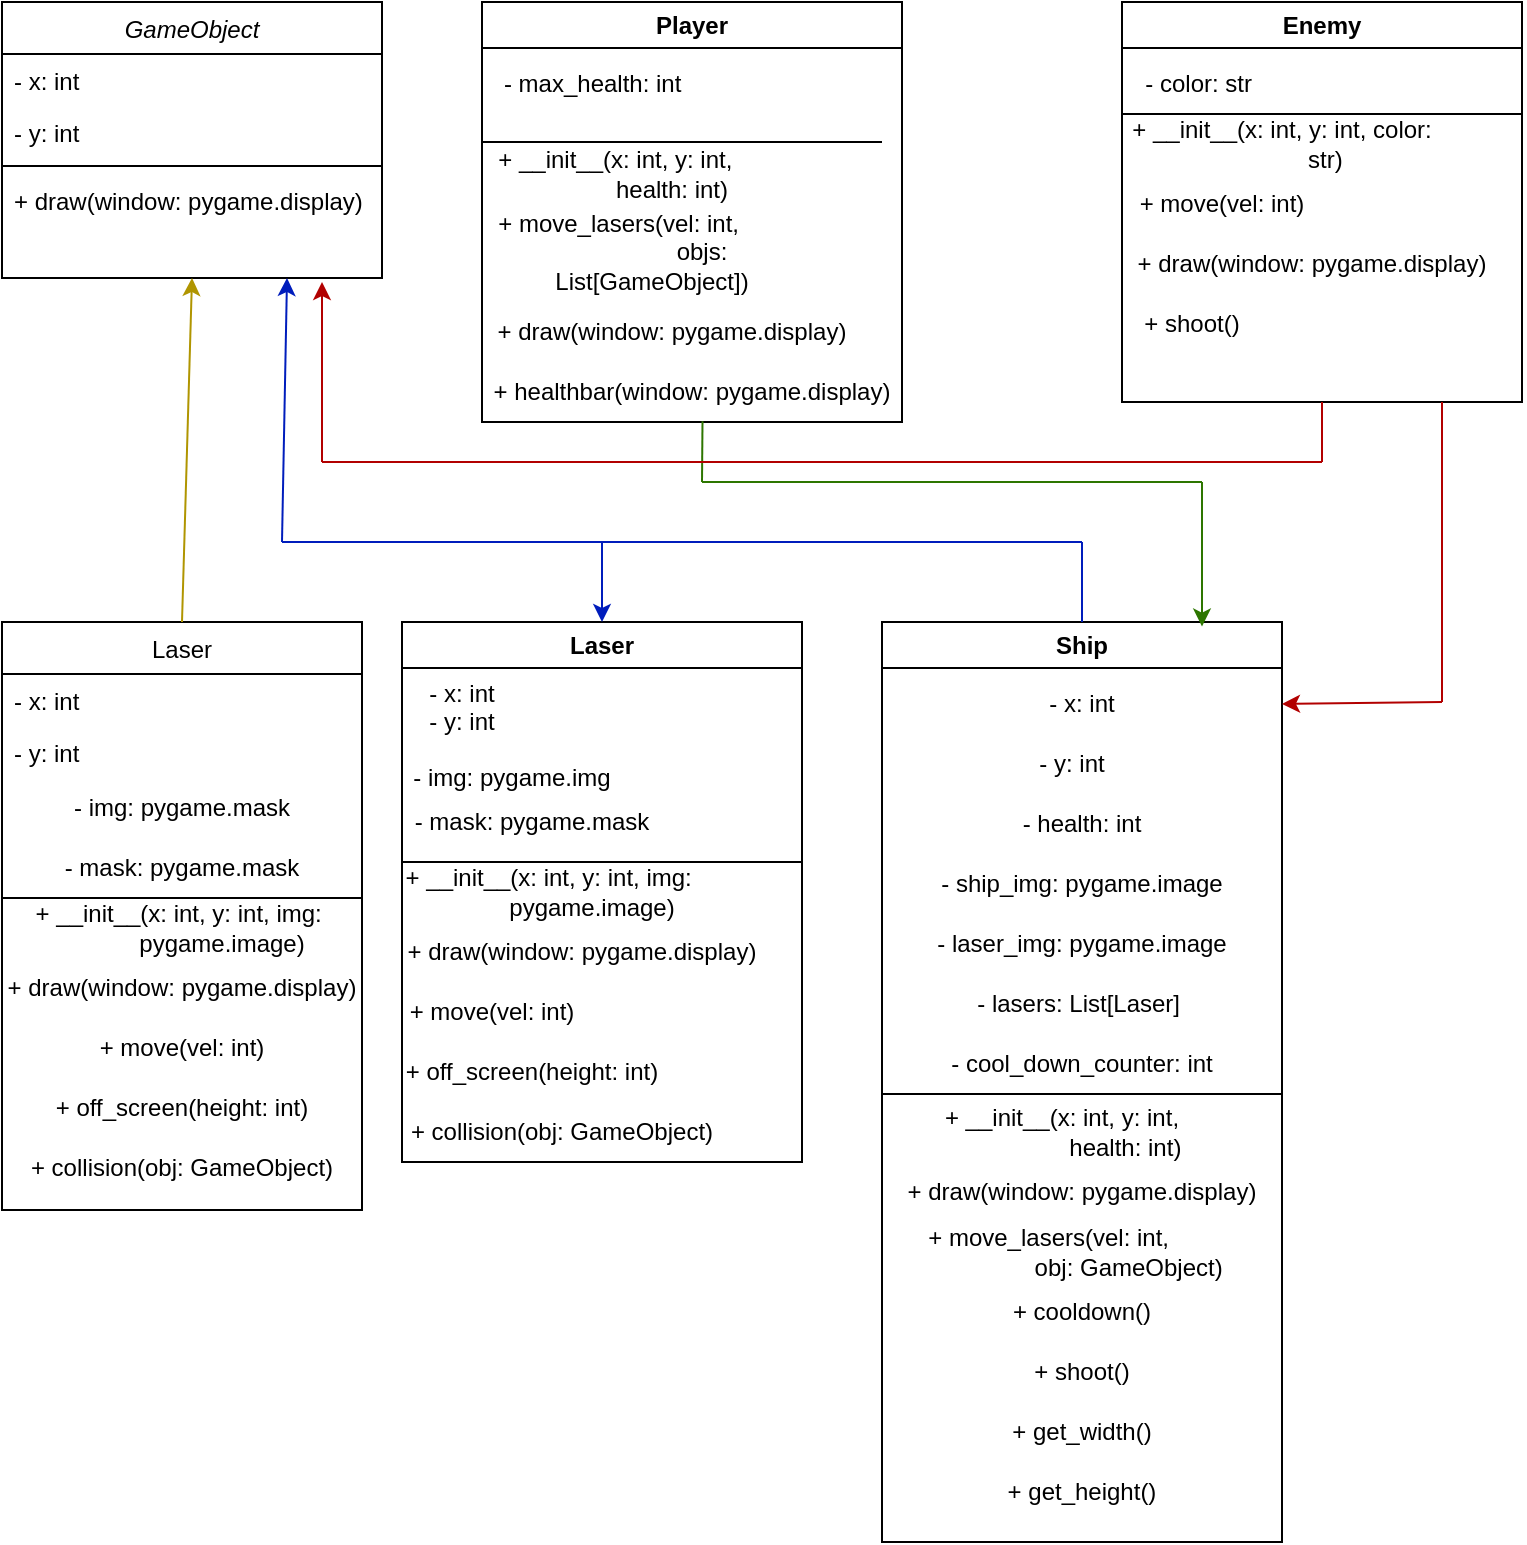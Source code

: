 <mxfile version="21.3.3" type="device">
  <diagram id="C5RBs43oDa-KdzZeNtuy" name="Page-1">
    <mxGraphModel dx="1500" dy="757" grid="1" gridSize="10" guides="1" tooltips="1" connect="1" arrows="1" fold="1" page="1" pageScale="1" pageWidth="827" pageHeight="1169" math="0" shadow="0">
      <root>
        <mxCell id="WIyWlLk6GJQsqaUBKTNV-0" />
        <mxCell id="WIyWlLk6GJQsqaUBKTNV-1" parent="WIyWlLk6GJQsqaUBKTNV-0" />
        <mxCell id="zkfFHV4jXpPFQw0GAbJ--0" value="GameObject" style="swimlane;fontStyle=2;align=center;verticalAlign=top;childLayout=stackLayout;horizontal=1;startSize=26;horizontalStack=0;resizeParent=1;resizeLast=0;collapsible=1;marginBottom=0;rounded=0;shadow=0;strokeWidth=1;" parent="WIyWlLk6GJQsqaUBKTNV-1" vertex="1">
          <mxGeometry x="40" y="10" width="190" height="138" as="geometry">
            <mxRectangle x="230" y="140" width="160" height="26" as="alternateBounds" />
          </mxGeometry>
        </mxCell>
        <mxCell id="zkfFHV4jXpPFQw0GAbJ--1" value="- x: int" style="text;align=left;verticalAlign=top;spacingLeft=4;spacingRight=4;overflow=hidden;rotatable=0;points=[[0,0.5],[1,0.5]];portConstraint=eastwest;" parent="zkfFHV4jXpPFQw0GAbJ--0" vertex="1">
          <mxGeometry y="26" width="190" height="26" as="geometry" />
        </mxCell>
        <mxCell id="zkfFHV4jXpPFQw0GAbJ--2" value="- y: int" style="text;align=left;verticalAlign=top;spacingLeft=4;spacingRight=4;overflow=hidden;rotatable=0;points=[[0,0.5],[1,0.5]];portConstraint=eastwest;rounded=0;shadow=0;html=0;" parent="zkfFHV4jXpPFQw0GAbJ--0" vertex="1">
          <mxGeometry y="52" width="190" height="26" as="geometry" />
        </mxCell>
        <mxCell id="zkfFHV4jXpPFQw0GAbJ--4" value="" style="line;html=1;strokeWidth=1;align=left;verticalAlign=middle;spacingTop=-1;spacingLeft=3;spacingRight=3;rotatable=0;labelPosition=right;points=[];portConstraint=eastwest;" parent="zkfFHV4jXpPFQw0GAbJ--0" vertex="1">
          <mxGeometry y="78" width="190" height="8" as="geometry" />
        </mxCell>
        <mxCell id="zkfFHV4jXpPFQw0GAbJ--5" value="+ draw(window: pygame.display)" style="text;align=left;verticalAlign=top;spacingLeft=4;spacingRight=4;overflow=hidden;rotatable=0;points=[[0,0.5],[1,0.5]];portConstraint=eastwest;" parent="zkfFHV4jXpPFQw0GAbJ--0" vertex="1">
          <mxGeometry y="86" width="190" height="26" as="geometry" />
        </mxCell>
        <mxCell id="zkfFHV4jXpPFQw0GAbJ--6" value="Laser" style="swimlane;fontStyle=0;align=center;verticalAlign=top;childLayout=stackLayout;horizontal=1;startSize=26;horizontalStack=0;resizeParent=1;resizeLast=0;collapsible=1;marginBottom=0;rounded=0;shadow=0;strokeWidth=1;" parent="WIyWlLk6GJQsqaUBKTNV-1" vertex="1">
          <mxGeometry x="40" y="320" width="180" height="294" as="geometry">
            <mxRectangle x="130" y="380" width="160" height="26" as="alternateBounds" />
          </mxGeometry>
        </mxCell>
        <mxCell id="zkfFHV4jXpPFQw0GAbJ--7" value="- x: int" style="text;align=left;verticalAlign=top;spacingLeft=4;spacingRight=4;overflow=hidden;rotatable=0;points=[[0,0.5],[1,0.5]];portConstraint=eastwest;" parent="zkfFHV4jXpPFQw0GAbJ--6" vertex="1">
          <mxGeometry y="26" width="180" height="26" as="geometry" />
        </mxCell>
        <mxCell id="zkfFHV4jXpPFQw0GAbJ--8" value="- y: int&#xa;" style="text;align=left;verticalAlign=top;spacingLeft=4;spacingRight=4;overflow=hidden;rotatable=0;points=[[0,0.5],[1,0.5]];portConstraint=eastwest;rounded=0;shadow=0;html=0;" parent="zkfFHV4jXpPFQw0GAbJ--6" vertex="1">
          <mxGeometry y="52" width="180" height="26" as="geometry" />
        </mxCell>
        <mxCell id="6Z_S906ACo4Zn1PtZSeH-35" value="&lt;div&gt;- img: pygame.mask&lt;/div&gt;" style="text;html=1;strokeColor=none;fillColor=none;align=center;verticalAlign=middle;whiteSpace=wrap;rounded=0;" vertex="1" parent="zkfFHV4jXpPFQw0GAbJ--6">
          <mxGeometry y="78" width="180" height="30" as="geometry" />
        </mxCell>
        <mxCell id="6Z_S906ACo4Zn1PtZSeH-36" value="- mask: pygame.mask" style="text;html=1;strokeColor=none;fillColor=none;align=center;verticalAlign=middle;whiteSpace=wrap;rounded=0;" vertex="1" parent="zkfFHV4jXpPFQw0GAbJ--6">
          <mxGeometry y="108" width="180" height="30" as="geometry" />
        </mxCell>
        <mxCell id="6Z_S906ACo4Zn1PtZSeH-37" value="" style="endArrow=none;html=1;rounded=0;exitX=0;exitY=1;exitDx=0;exitDy=0;entryX=1;entryY=1;entryDx=0;entryDy=0;" edge="1" parent="zkfFHV4jXpPFQw0GAbJ--6" source="6Z_S906ACo4Zn1PtZSeH-36" target="6Z_S906ACo4Zn1PtZSeH-36">
          <mxGeometry width="50" height="50" relative="1" as="geometry">
            <mxPoint x="320" y="264" as="sourcePoint" />
            <mxPoint x="370" y="214" as="targetPoint" />
          </mxGeometry>
        </mxCell>
        <mxCell id="6Z_S906ACo4Zn1PtZSeH-38" value="+ __init__(x: int, y: int, img:&amp;nbsp; &lt;br&gt;&amp;nbsp;&amp;nbsp;&amp;nbsp;&amp;nbsp;&amp;nbsp;&amp;nbsp;&amp;nbsp;&amp;nbsp;&amp;nbsp;&amp;nbsp;&amp;nbsp; pygame.image) " style="text;html=1;strokeColor=none;fillColor=none;align=center;verticalAlign=middle;whiteSpace=wrap;rounded=0;" vertex="1" parent="zkfFHV4jXpPFQw0GAbJ--6">
          <mxGeometry y="138" width="180" height="30" as="geometry" />
        </mxCell>
        <mxCell id="6Z_S906ACo4Zn1PtZSeH-39" value="+ draw(window: pygame.display)" style="text;html=1;strokeColor=none;fillColor=none;align=center;verticalAlign=middle;whiteSpace=wrap;rounded=0;" vertex="1" parent="zkfFHV4jXpPFQw0GAbJ--6">
          <mxGeometry y="168" width="180" height="30" as="geometry" />
        </mxCell>
        <mxCell id="6Z_S906ACo4Zn1PtZSeH-40" value="+ move(vel: int)" style="text;html=1;strokeColor=none;fillColor=none;align=center;verticalAlign=middle;whiteSpace=wrap;rounded=0;" vertex="1" parent="zkfFHV4jXpPFQw0GAbJ--6">
          <mxGeometry y="198" width="180" height="30" as="geometry" />
        </mxCell>
        <mxCell id="6Z_S906ACo4Zn1PtZSeH-41" value="+ off_screen(height: int)" style="text;html=1;strokeColor=none;fillColor=none;align=center;verticalAlign=middle;whiteSpace=wrap;rounded=0;" vertex="1" parent="zkfFHV4jXpPFQw0GAbJ--6">
          <mxGeometry y="228" width="180" height="30" as="geometry" />
        </mxCell>
        <mxCell id="6Z_S906ACo4Zn1PtZSeH-42" value="+ collision(obj: GameObject)" style="text;html=1;strokeColor=none;fillColor=none;align=center;verticalAlign=middle;whiteSpace=wrap;rounded=0;" vertex="1" parent="zkfFHV4jXpPFQw0GAbJ--6">
          <mxGeometry y="258" width="180" height="30" as="geometry" />
        </mxCell>
        <mxCell id="6Z_S906ACo4Zn1PtZSeH-1" value="Laser" style="swimlane;whiteSpace=wrap;html=1;" vertex="1" parent="WIyWlLk6GJQsqaUBKTNV-1">
          <mxGeometry x="240" y="320" width="200" height="270" as="geometry" />
        </mxCell>
        <mxCell id="6Z_S906ACo4Zn1PtZSeH-6" value="&lt;div&gt;- img: pygame.img&lt;/div&gt;" style="text;html=1;strokeColor=none;fillColor=none;align=center;verticalAlign=middle;whiteSpace=wrap;rounded=0;" vertex="1" parent="6Z_S906ACo4Zn1PtZSeH-1">
          <mxGeometry y="66" width="110" height="24" as="geometry" />
        </mxCell>
        <mxCell id="6Z_S906ACo4Zn1PtZSeH-7" value="- mask: pygame.mask" style="text;html=1;strokeColor=none;fillColor=none;align=center;verticalAlign=middle;whiteSpace=wrap;rounded=0;" vertex="1" parent="6Z_S906ACo4Zn1PtZSeH-1">
          <mxGeometry y="85" width="130" height="30" as="geometry" />
        </mxCell>
        <mxCell id="6Z_S906ACo4Zn1PtZSeH-10" value="+ __init__(x: int, y: int, img:&amp;nbsp; &lt;br&gt;&amp;nbsp;&amp;nbsp;&amp;nbsp;&amp;nbsp;&amp;nbsp;&amp;nbsp;&amp;nbsp;&amp;nbsp;&amp;nbsp;&amp;nbsp;&amp;nbsp; pygame.image) " style="text;html=1;strokeColor=none;fillColor=none;align=center;verticalAlign=middle;whiteSpace=wrap;rounded=0;" vertex="1" parent="6Z_S906ACo4Zn1PtZSeH-1">
          <mxGeometry y="120" width="150" height="30" as="geometry" />
        </mxCell>
        <mxCell id="6Z_S906ACo4Zn1PtZSeH-11" value="+ draw(window: pygame.display)" style="text;html=1;strokeColor=none;fillColor=none;align=center;verticalAlign=middle;whiteSpace=wrap;rounded=0;" vertex="1" parent="6Z_S906ACo4Zn1PtZSeH-1">
          <mxGeometry y="150" width="180" height="30" as="geometry" />
        </mxCell>
        <mxCell id="6Z_S906ACo4Zn1PtZSeH-12" value="+ move(vel: int)" style="text;html=1;strokeColor=none;fillColor=none;align=center;verticalAlign=middle;whiteSpace=wrap;rounded=0;" vertex="1" parent="6Z_S906ACo4Zn1PtZSeH-1">
          <mxGeometry y="180" width="90" height="30" as="geometry" />
        </mxCell>
        <mxCell id="6Z_S906ACo4Zn1PtZSeH-13" value="+ off_screen(height: int) " style="text;html=1;strokeColor=none;fillColor=none;align=center;verticalAlign=middle;whiteSpace=wrap;rounded=0;" vertex="1" parent="6Z_S906ACo4Zn1PtZSeH-1">
          <mxGeometry y="210" width="130" height="30" as="geometry" />
        </mxCell>
        <mxCell id="6Z_S906ACo4Zn1PtZSeH-14" value="+ collision(obj: GameObject)" style="text;html=1;strokeColor=none;fillColor=none;align=center;verticalAlign=middle;whiteSpace=wrap;rounded=0;" vertex="1" parent="6Z_S906ACo4Zn1PtZSeH-1">
          <mxGeometry y="240" width="160" height="30" as="geometry" />
        </mxCell>
        <mxCell id="6Z_S906ACo4Zn1PtZSeH-16" value="&#xa;&lt;div&gt;- x: int&lt;/div&gt;&lt;div&gt;- y: int&lt;/div&gt;&#xa;&#xa;" style="text;html=1;strokeColor=none;fillColor=none;align=center;verticalAlign=middle;whiteSpace=wrap;rounded=0;" vertex="1" parent="6Z_S906ACo4Zn1PtZSeH-1">
          <mxGeometry y="30" width="60" height="40" as="geometry" />
        </mxCell>
        <mxCell id="6Z_S906ACo4Zn1PtZSeH-9" value="" style="endArrow=none;html=1;rounded=0;" edge="1" parent="WIyWlLk6GJQsqaUBKTNV-1">
          <mxGeometry width="50" height="50" relative="1" as="geometry">
            <mxPoint x="240" y="440" as="sourcePoint" />
            <mxPoint x="440" y="440" as="targetPoint" />
          </mxGeometry>
        </mxCell>
        <mxCell id="6Z_S906ACo4Zn1PtZSeH-17" value="Ship" style="swimlane;whiteSpace=wrap;html=1;" vertex="1" parent="WIyWlLk6GJQsqaUBKTNV-1">
          <mxGeometry x="480" y="320" width="200" height="460" as="geometry" />
        </mxCell>
        <mxCell id="6Z_S906ACo4Zn1PtZSeH-18" value="&amp;nbsp;- x: int&amp;nbsp; " style="text;html=1;strokeColor=none;fillColor=none;align=center;verticalAlign=middle;whiteSpace=wrap;rounded=0;" vertex="1" parent="6Z_S906ACo4Zn1PtZSeH-17">
          <mxGeometry y="26" width="200" height="30" as="geometry" />
        </mxCell>
        <mxCell id="6Z_S906ACo4Zn1PtZSeH-19" value="- y: int&amp;nbsp;&amp;nbsp;&amp;nbsp; " style="text;html=1;strokeColor=none;fillColor=none;align=center;verticalAlign=middle;whiteSpace=wrap;rounded=0;" vertex="1" parent="6Z_S906ACo4Zn1PtZSeH-17">
          <mxGeometry y="56" width="200" height="30" as="geometry" />
        </mxCell>
        <mxCell id="6Z_S906ACo4Zn1PtZSeH-20" value="- health: int" style="text;html=1;strokeColor=none;fillColor=none;align=center;verticalAlign=middle;whiteSpace=wrap;rounded=0;" vertex="1" parent="6Z_S906ACo4Zn1PtZSeH-17">
          <mxGeometry y="86" width="200" height="30" as="geometry" />
        </mxCell>
        <mxCell id="6Z_S906ACo4Zn1PtZSeH-21" value="- ship_img: pygame.image " style="text;html=1;strokeColor=none;fillColor=none;align=center;verticalAlign=middle;whiteSpace=wrap;rounded=0;" vertex="1" parent="6Z_S906ACo4Zn1PtZSeH-17">
          <mxGeometry y="116" width="200" height="30" as="geometry" />
        </mxCell>
        <mxCell id="6Z_S906ACo4Zn1PtZSeH-22" value="- laser_img: pygame.image" style="text;html=1;strokeColor=none;fillColor=none;align=center;verticalAlign=middle;whiteSpace=wrap;rounded=0;" vertex="1" parent="6Z_S906ACo4Zn1PtZSeH-17">
          <mxGeometry y="146" width="200" height="30" as="geometry" />
        </mxCell>
        <mxCell id="6Z_S906ACo4Zn1PtZSeH-23" value="- lasers: List[Laser]&amp;nbsp; " style="text;html=1;strokeColor=none;fillColor=none;align=center;verticalAlign=middle;whiteSpace=wrap;rounded=0;" vertex="1" parent="6Z_S906ACo4Zn1PtZSeH-17">
          <mxGeometry y="176" width="200" height="30" as="geometry" />
        </mxCell>
        <mxCell id="6Z_S906ACo4Zn1PtZSeH-25" value="- cool_down_counter: int" style="text;html=1;strokeColor=none;fillColor=none;align=center;verticalAlign=middle;whiteSpace=wrap;rounded=0;" vertex="1" parent="6Z_S906ACo4Zn1PtZSeH-17">
          <mxGeometry y="206" width="200" height="30" as="geometry" />
        </mxCell>
        <mxCell id="6Z_S906ACo4Zn1PtZSeH-27" value="" style="endArrow=none;html=1;rounded=0;entryX=0;entryY=1;entryDx=0;entryDy=0;exitX=1;exitY=1;exitDx=0;exitDy=0;" edge="1" parent="6Z_S906ACo4Zn1PtZSeH-17" source="6Z_S906ACo4Zn1PtZSeH-25" target="6Z_S906ACo4Zn1PtZSeH-25">
          <mxGeometry width="50" height="50" relative="1" as="geometry">
            <mxPoint x="-80" y="160" as="sourcePoint" />
            <mxPoint x="-30" y="110" as="targetPoint" />
          </mxGeometry>
        </mxCell>
        <mxCell id="6Z_S906ACo4Zn1PtZSeH-28" value="+ __init__(x: int, y: int,&amp;nbsp;&amp;nbsp;&amp;nbsp;&amp;nbsp;&amp;nbsp;&amp;nbsp; &lt;br&gt;&amp;nbsp;&amp;nbsp;&amp;nbsp;&amp;nbsp;&amp;nbsp;&amp;nbsp;&amp;nbsp;&amp;nbsp;&amp;nbsp;&amp;nbsp;&amp;nbsp;&amp;nbsp; health: int) " style="text;html=1;strokeColor=none;fillColor=none;align=center;verticalAlign=middle;whiteSpace=wrap;rounded=0;" vertex="1" parent="6Z_S906ACo4Zn1PtZSeH-17">
          <mxGeometry y="240" width="200" height="30" as="geometry" />
        </mxCell>
        <mxCell id="6Z_S906ACo4Zn1PtZSeH-29" value="+ draw(window: pygame.display)" style="text;html=1;strokeColor=none;fillColor=none;align=center;verticalAlign=middle;whiteSpace=wrap;rounded=0;" vertex="1" parent="6Z_S906ACo4Zn1PtZSeH-17">
          <mxGeometry y="270" width="200" height="30" as="geometry" />
        </mxCell>
        <mxCell id="6Z_S906ACo4Zn1PtZSeH-30" value="+ move_lasers(vel: int,&amp;nbsp;&amp;nbsp;&amp;nbsp;&amp;nbsp;&amp;nbsp;&amp;nbsp;&amp;nbsp;&amp;nbsp;&amp;nbsp;&amp;nbsp; &lt;br&gt;&amp;nbsp;&amp;nbsp;&amp;nbsp;&amp;nbsp;&amp;nbsp;&amp;nbsp;&amp;nbsp;&amp;nbsp;&amp;nbsp;&amp;nbsp;&amp;nbsp;&amp;nbsp;&amp;nbsp; obj: GameObject)" style="text;html=1;strokeColor=none;fillColor=none;align=center;verticalAlign=middle;whiteSpace=wrap;rounded=0;" vertex="1" parent="6Z_S906ACo4Zn1PtZSeH-17">
          <mxGeometry y="300" width="200" height="30" as="geometry" />
        </mxCell>
        <mxCell id="6Z_S906ACo4Zn1PtZSeH-31" value="+ cooldown()" style="text;html=1;strokeColor=none;fillColor=none;align=center;verticalAlign=middle;whiteSpace=wrap;rounded=0;" vertex="1" parent="6Z_S906ACo4Zn1PtZSeH-17">
          <mxGeometry y="330" width="200" height="30" as="geometry" />
        </mxCell>
        <mxCell id="6Z_S906ACo4Zn1PtZSeH-32" value="+ shoot()" style="text;html=1;strokeColor=none;fillColor=none;align=center;verticalAlign=middle;whiteSpace=wrap;rounded=0;" vertex="1" parent="6Z_S906ACo4Zn1PtZSeH-17">
          <mxGeometry y="360" width="200" height="30" as="geometry" />
        </mxCell>
        <mxCell id="6Z_S906ACo4Zn1PtZSeH-33" value="+ get_width()" style="text;html=1;strokeColor=none;fillColor=none;align=center;verticalAlign=middle;whiteSpace=wrap;rounded=0;" vertex="1" parent="6Z_S906ACo4Zn1PtZSeH-17">
          <mxGeometry y="390" width="200" height="30" as="geometry" />
        </mxCell>
        <mxCell id="6Z_S906ACo4Zn1PtZSeH-34" value="+ get_height()" style="text;html=1;strokeColor=none;fillColor=none;align=center;verticalAlign=middle;whiteSpace=wrap;rounded=0;" vertex="1" parent="6Z_S906ACo4Zn1PtZSeH-17">
          <mxGeometry y="420" width="200" height="30" as="geometry" />
        </mxCell>
        <mxCell id="6Z_S906ACo4Zn1PtZSeH-44" value="Player" style="swimlane;whiteSpace=wrap;html=1;" vertex="1" parent="WIyWlLk6GJQsqaUBKTNV-1">
          <mxGeometry x="280" y="10" width="210" height="210" as="geometry" />
        </mxCell>
        <mxCell id="6Z_S906ACo4Zn1PtZSeH-45" value="- max_health: int&amp;nbsp; " style="text;html=1;strokeColor=none;fillColor=none;align=center;verticalAlign=middle;whiteSpace=wrap;rounded=0;" vertex="1" parent="6Z_S906ACo4Zn1PtZSeH-44">
          <mxGeometry x="4" y="26" width="106" height="30" as="geometry" />
        </mxCell>
        <mxCell id="6Z_S906ACo4Zn1PtZSeH-47" value="+ __init__(x: int, y: int,&amp;nbsp;&amp;nbsp;&amp;nbsp;&amp;nbsp;&amp;nbsp; &lt;br&gt;&amp;nbsp;&amp;nbsp;&amp;nbsp;&amp;nbsp;&amp;nbsp;&amp;nbsp;&amp;nbsp;&amp;nbsp;&amp;nbsp;&amp;nbsp;&amp;nbsp; health: int) " style="text;html=1;strokeColor=none;fillColor=none;align=center;verticalAlign=middle;whiteSpace=wrap;rounded=0;" vertex="1" parent="6Z_S906ACo4Zn1PtZSeH-44">
          <mxGeometry y="71" width="150" height="30" as="geometry" />
        </mxCell>
        <mxCell id="6Z_S906ACo4Zn1PtZSeH-48" value="+ move_lasers(vel: int,&amp;nbsp;&amp;nbsp;&amp;nbsp;&amp;nbsp;&amp;nbsp;&amp;nbsp;&amp;nbsp;&amp;nbsp;&amp;nbsp;&amp;nbsp; &lt;br&gt;&amp;nbsp;&amp;nbsp;&amp;nbsp;&amp;nbsp;&amp;nbsp;&amp;nbsp;&amp;nbsp;&amp;nbsp;&amp;nbsp;&amp;nbsp;&amp;nbsp;&amp;nbsp;&amp;nbsp;&amp;nbsp; objs: List[GameObject])" style="text;html=1;strokeColor=none;fillColor=none;align=center;verticalAlign=middle;whiteSpace=wrap;rounded=0;" vertex="1" parent="6Z_S906ACo4Zn1PtZSeH-44">
          <mxGeometry y="110" width="170" height="30" as="geometry" />
        </mxCell>
        <mxCell id="6Z_S906ACo4Zn1PtZSeH-49" value="+ draw(window: pygame.display)" style="text;html=1;strokeColor=none;fillColor=none;align=center;verticalAlign=middle;whiteSpace=wrap;rounded=0;" vertex="1" parent="6Z_S906ACo4Zn1PtZSeH-44">
          <mxGeometry y="150" width="190" height="30" as="geometry" />
        </mxCell>
        <mxCell id="6Z_S906ACo4Zn1PtZSeH-50" value="+ healthbar(window: pygame.display)" style="text;html=1;strokeColor=none;fillColor=none;align=center;verticalAlign=middle;whiteSpace=wrap;rounded=0;" vertex="1" parent="6Z_S906ACo4Zn1PtZSeH-44">
          <mxGeometry y="180" width="210" height="30" as="geometry" />
        </mxCell>
        <mxCell id="6Z_S906ACo4Zn1PtZSeH-46" value="" style="endArrow=none;html=1;rounded=0;" edge="1" parent="WIyWlLk6GJQsqaUBKTNV-1">
          <mxGeometry width="50" height="50" relative="1" as="geometry">
            <mxPoint x="280" y="80" as="sourcePoint" />
            <mxPoint x="480" y="80" as="targetPoint" />
          </mxGeometry>
        </mxCell>
        <mxCell id="6Z_S906ACo4Zn1PtZSeH-52" value="Enemy" style="swimlane;whiteSpace=wrap;html=1;" vertex="1" parent="WIyWlLk6GJQsqaUBKTNV-1">
          <mxGeometry x="600" y="10" width="200" height="200" as="geometry" />
        </mxCell>
        <mxCell id="6Z_S906ACo4Zn1PtZSeH-53" value="- color: str&amp;nbsp; " style="text;html=1;strokeColor=none;fillColor=none;align=center;verticalAlign=middle;whiteSpace=wrap;rounded=0;" vertex="1" parent="6Z_S906ACo4Zn1PtZSeH-52">
          <mxGeometry y="26" width="80" height="30" as="geometry" />
        </mxCell>
        <mxCell id="6Z_S906ACo4Zn1PtZSeH-54" value="" style="endArrow=none;html=1;rounded=0;exitX=0;exitY=1;exitDx=0;exitDy=0;" edge="1" parent="6Z_S906ACo4Zn1PtZSeH-52" source="6Z_S906ACo4Zn1PtZSeH-53">
          <mxGeometry width="50" height="50" relative="1" as="geometry">
            <mxPoint x="10" y="300" as="sourcePoint" />
            <mxPoint x="200" y="56" as="targetPoint" />
          </mxGeometry>
        </mxCell>
        <mxCell id="6Z_S906ACo4Zn1PtZSeH-55" value="+ __init__(x: int, y: int, color: &lt;br&gt;&amp;nbsp;&amp;nbsp;&amp;nbsp;&amp;nbsp;&amp;nbsp;&amp;nbsp;&amp;nbsp;&amp;nbsp;&amp;nbsp;&amp;nbsp;&amp;nbsp;&amp;nbsp; str)" style="text;html=1;strokeColor=none;fillColor=none;align=center;verticalAlign=middle;whiteSpace=wrap;rounded=0;" vertex="1" parent="6Z_S906ACo4Zn1PtZSeH-52">
          <mxGeometry y="56" width="160" height="30" as="geometry" />
        </mxCell>
        <mxCell id="6Z_S906ACo4Zn1PtZSeH-56" value="+ move(vel: int) " style="text;html=1;strokeColor=none;fillColor=none;align=center;verticalAlign=middle;whiteSpace=wrap;rounded=0;" vertex="1" parent="6Z_S906ACo4Zn1PtZSeH-52">
          <mxGeometry x="-30" y="86" width="160" height="30" as="geometry" />
        </mxCell>
        <mxCell id="6Z_S906ACo4Zn1PtZSeH-57" value="+ draw(window: pygame.display)" style="text;html=1;strokeColor=none;fillColor=none;align=center;verticalAlign=middle;whiteSpace=wrap;rounded=0;" vertex="1" parent="6Z_S906ACo4Zn1PtZSeH-52">
          <mxGeometry y="116" width="190" height="30" as="geometry" />
        </mxCell>
        <mxCell id="6Z_S906ACo4Zn1PtZSeH-58" value="+ shoot() " style="text;html=1;strokeColor=none;fillColor=none;align=center;verticalAlign=middle;whiteSpace=wrap;rounded=0;" vertex="1" parent="6Z_S906ACo4Zn1PtZSeH-52">
          <mxGeometry y="146" width="70" height="30" as="geometry" />
        </mxCell>
        <mxCell id="6Z_S906ACo4Zn1PtZSeH-62" value="" style="endArrow=classic;html=1;rounded=0;exitX=0.5;exitY=0;exitDx=0;exitDy=0;entryX=0.5;entryY=1;entryDx=0;entryDy=0;fillColor=#e3c800;strokeColor=#B09500;" edge="1" parent="WIyWlLk6GJQsqaUBKTNV-1" source="zkfFHV4jXpPFQw0GAbJ--6" target="zkfFHV4jXpPFQw0GAbJ--0">
          <mxGeometry width="50" height="50" relative="1" as="geometry">
            <mxPoint x="120" y="290" as="sourcePoint" />
            <mxPoint x="120" y="240" as="targetPoint" />
          </mxGeometry>
        </mxCell>
        <mxCell id="6Z_S906ACo4Zn1PtZSeH-65" value="" style="endArrow=none;html=1;rounded=0;fillColor=#0050ef;strokeColor=#001DBC;" edge="1" parent="WIyWlLk6GJQsqaUBKTNV-1">
          <mxGeometry width="50" height="50" relative="1" as="geometry">
            <mxPoint x="180" y="280" as="sourcePoint" />
            <mxPoint x="580" y="280" as="targetPoint" />
          </mxGeometry>
        </mxCell>
        <mxCell id="6Z_S906ACo4Zn1PtZSeH-67" value="" style="endArrow=classic;html=1;rounded=0;entryX=0.75;entryY=1;entryDx=0;entryDy=0;fillColor=#0050ef;strokeColor=#001DBC;" edge="1" parent="WIyWlLk6GJQsqaUBKTNV-1" target="zkfFHV4jXpPFQw0GAbJ--0">
          <mxGeometry width="50" height="50" relative="1" as="geometry">
            <mxPoint x="180" y="280" as="sourcePoint" />
            <mxPoint x="190" y="210" as="targetPoint" />
          </mxGeometry>
        </mxCell>
        <mxCell id="6Z_S906ACo4Zn1PtZSeH-69" value="" style="endArrow=none;html=1;rounded=0;exitX=0.5;exitY=0;exitDx=0;exitDy=0;fillColor=#0050ef;strokeColor=#001DBC;" edge="1" parent="WIyWlLk6GJQsqaUBKTNV-1" source="6Z_S906ACo4Zn1PtZSeH-17">
          <mxGeometry width="50" height="50" relative="1" as="geometry">
            <mxPoint x="230" y="270" as="sourcePoint" />
            <mxPoint x="580" y="280" as="targetPoint" />
          </mxGeometry>
        </mxCell>
        <mxCell id="6Z_S906ACo4Zn1PtZSeH-76" value="" style="endArrow=none;html=1;rounded=0;exitX=0.525;exitY=0.989;exitDx=0;exitDy=0;exitPerimeter=0;fillColor=#60a917;strokeColor=#2D7600;" edge="1" parent="WIyWlLk6GJQsqaUBKTNV-1" source="6Z_S906ACo4Zn1PtZSeH-50">
          <mxGeometry width="50" height="50" relative="1" as="geometry">
            <mxPoint x="310" y="180" as="sourcePoint" />
            <mxPoint x="390" y="250" as="targetPoint" />
          </mxGeometry>
        </mxCell>
        <mxCell id="6Z_S906ACo4Zn1PtZSeH-77" value="" style="endArrow=none;html=1;rounded=0;fillColor=#60a917;strokeColor=#2D7600;" edge="1" parent="WIyWlLk6GJQsqaUBKTNV-1">
          <mxGeometry width="50" height="50" relative="1" as="geometry">
            <mxPoint x="390" y="250" as="sourcePoint" />
            <mxPoint x="640" y="250" as="targetPoint" />
          </mxGeometry>
        </mxCell>
        <mxCell id="6Z_S906ACo4Zn1PtZSeH-78" value="" style="endArrow=classic;html=1;rounded=0;entryX=0.8;entryY=0.005;entryDx=0;entryDy=0;entryPerimeter=0;fillColor=#60a917;strokeColor=#2D7600;" edge="1" parent="WIyWlLk6GJQsqaUBKTNV-1" target="6Z_S906ACo4Zn1PtZSeH-17">
          <mxGeometry width="50" height="50" relative="1" as="geometry">
            <mxPoint x="640" y="250" as="sourcePoint" />
            <mxPoint x="590" y="280" as="targetPoint" />
          </mxGeometry>
        </mxCell>
        <mxCell id="6Z_S906ACo4Zn1PtZSeH-79" value="" style="endArrow=classic;html=1;rounded=0;entryX=0.5;entryY=0;entryDx=0;entryDy=0;fillColor=#0050ef;strokeColor=#001DBC;" edge="1" parent="WIyWlLk6GJQsqaUBKTNV-1" target="6Z_S906ACo4Zn1PtZSeH-1">
          <mxGeometry width="50" height="50" relative="1" as="geometry">
            <mxPoint x="340" y="280" as="sourcePoint" />
            <mxPoint x="410" y="470" as="targetPoint" />
          </mxGeometry>
        </mxCell>
        <mxCell id="6Z_S906ACo4Zn1PtZSeH-80" value="" style="endArrow=none;html=1;rounded=0;entryX=0.5;entryY=1;entryDx=0;entryDy=0;fillColor=#e51400;strokeColor=#B20000;" edge="1" parent="WIyWlLk6GJQsqaUBKTNV-1" target="6Z_S906ACo4Zn1PtZSeH-52">
          <mxGeometry width="50" height="50" relative="1" as="geometry">
            <mxPoint x="700" y="240" as="sourcePoint" />
            <mxPoint x="590" y="280" as="targetPoint" />
          </mxGeometry>
        </mxCell>
        <mxCell id="6Z_S906ACo4Zn1PtZSeH-81" value="" style="endArrow=none;html=1;rounded=0;fillColor=#e51400;strokeColor=#B20000;" edge="1" parent="WIyWlLk6GJQsqaUBKTNV-1">
          <mxGeometry width="50" height="50" relative="1" as="geometry">
            <mxPoint x="200" y="240" as="sourcePoint" />
            <mxPoint x="700" y="240" as="targetPoint" />
          </mxGeometry>
        </mxCell>
        <mxCell id="6Z_S906ACo4Zn1PtZSeH-82" value="" style="endArrow=classic;html=1;rounded=0;fillColor=#e51400;strokeColor=#B20000;" edge="1" parent="WIyWlLk6GJQsqaUBKTNV-1">
          <mxGeometry width="50" height="50" relative="1" as="geometry">
            <mxPoint x="200" y="240" as="sourcePoint" />
            <mxPoint x="200" y="150" as="targetPoint" />
          </mxGeometry>
        </mxCell>
        <mxCell id="6Z_S906ACo4Zn1PtZSeH-83" value="" style="endArrow=classic;html=1;rounded=0;entryX=1;entryY=0.5;entryDx=0;entryDy=0;fillColor=#e51400;strokeColor=#B20000;" edge="1" parent="WIyWlLk6GJQsqaUBKTNV-1" target="6Z_S906ACo4Zn1PtZSeH-18">
          <mxGeometry width="50" height="50" relative="1" as="geometry">
            <mxPoint x="760" y="360" as="sourcePoint" />
            <mxPoint x="760" y="360" as="targetPoint" />
          </mxGeometry>
        </mxCell>
        <mxCell id="6Z_S906ACo4Zn1PtZSeH-84" value="" style="endArrow=none;html=1;rounded=0;fillColor=#e51400;strokeColor=#B20000;" edge="1" parent="WIyWlLk6GJQsqaUBKTNV-1">
          <mxGeometry width="50" height="50" relative="1" as="geometry">
            <mxPoint x="760" y="360" as="sourcePoint" />
            <mxPoint x="760" y="210" as="targetPoint" />
          </mxGeometry>
        </mxCell>
      </root>
    </mxGraphModel>
  </diagram>
</mxfile>
